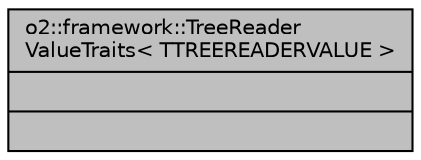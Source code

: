 digraph "o2::framework::TreeReaderValueTraits&lt; TTREEREADERVALUE &gt;"
{
 // INTERACTIVE_SVG=YES
  bgcolor="transparent";
  edge [fontname="Helvetica",fontsize="10",labelfontname="Helvetica",labelfontsize="10"];
  node [fontname="Helvetica",fontsize="10",shape=record];
  Node1 [label="{o2::framework::TreeReader\lValueTraits\< TTREEREADERVALUE \>\n||}",height=0.2,width=0.4,color="black", fillcolor="grey75", style="filled" fontcolor="black"];
}
